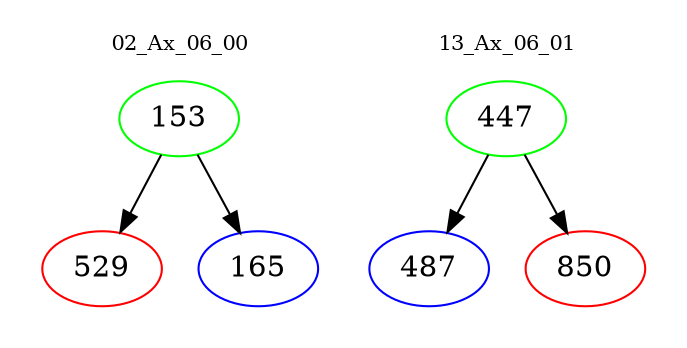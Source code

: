 digraph{
subgraph cluster_0 {
color = white
label = "02_Ax_06_00";
fontsize=10;
T0_153 [label="153", color="green"]
T0_153 -> T0_529 [color="black"]
T0_529 [label="529", color="red"]
T0_153 -> T0_165 [color="black"]
T0_165 [label="165", color="blue"]
}
subgraph cluster_1 {
color = white
label = "13_Ax_06_01";
fontsize=10;
T1_447 [label="447", color="green"]
T1_447 -> T1_487 [color="black"]
T1_487 [label="487", color="blue"]
T1_447 -> T1_850 [color="black"]
T1_850 [label="850", color="red"]
}
}
